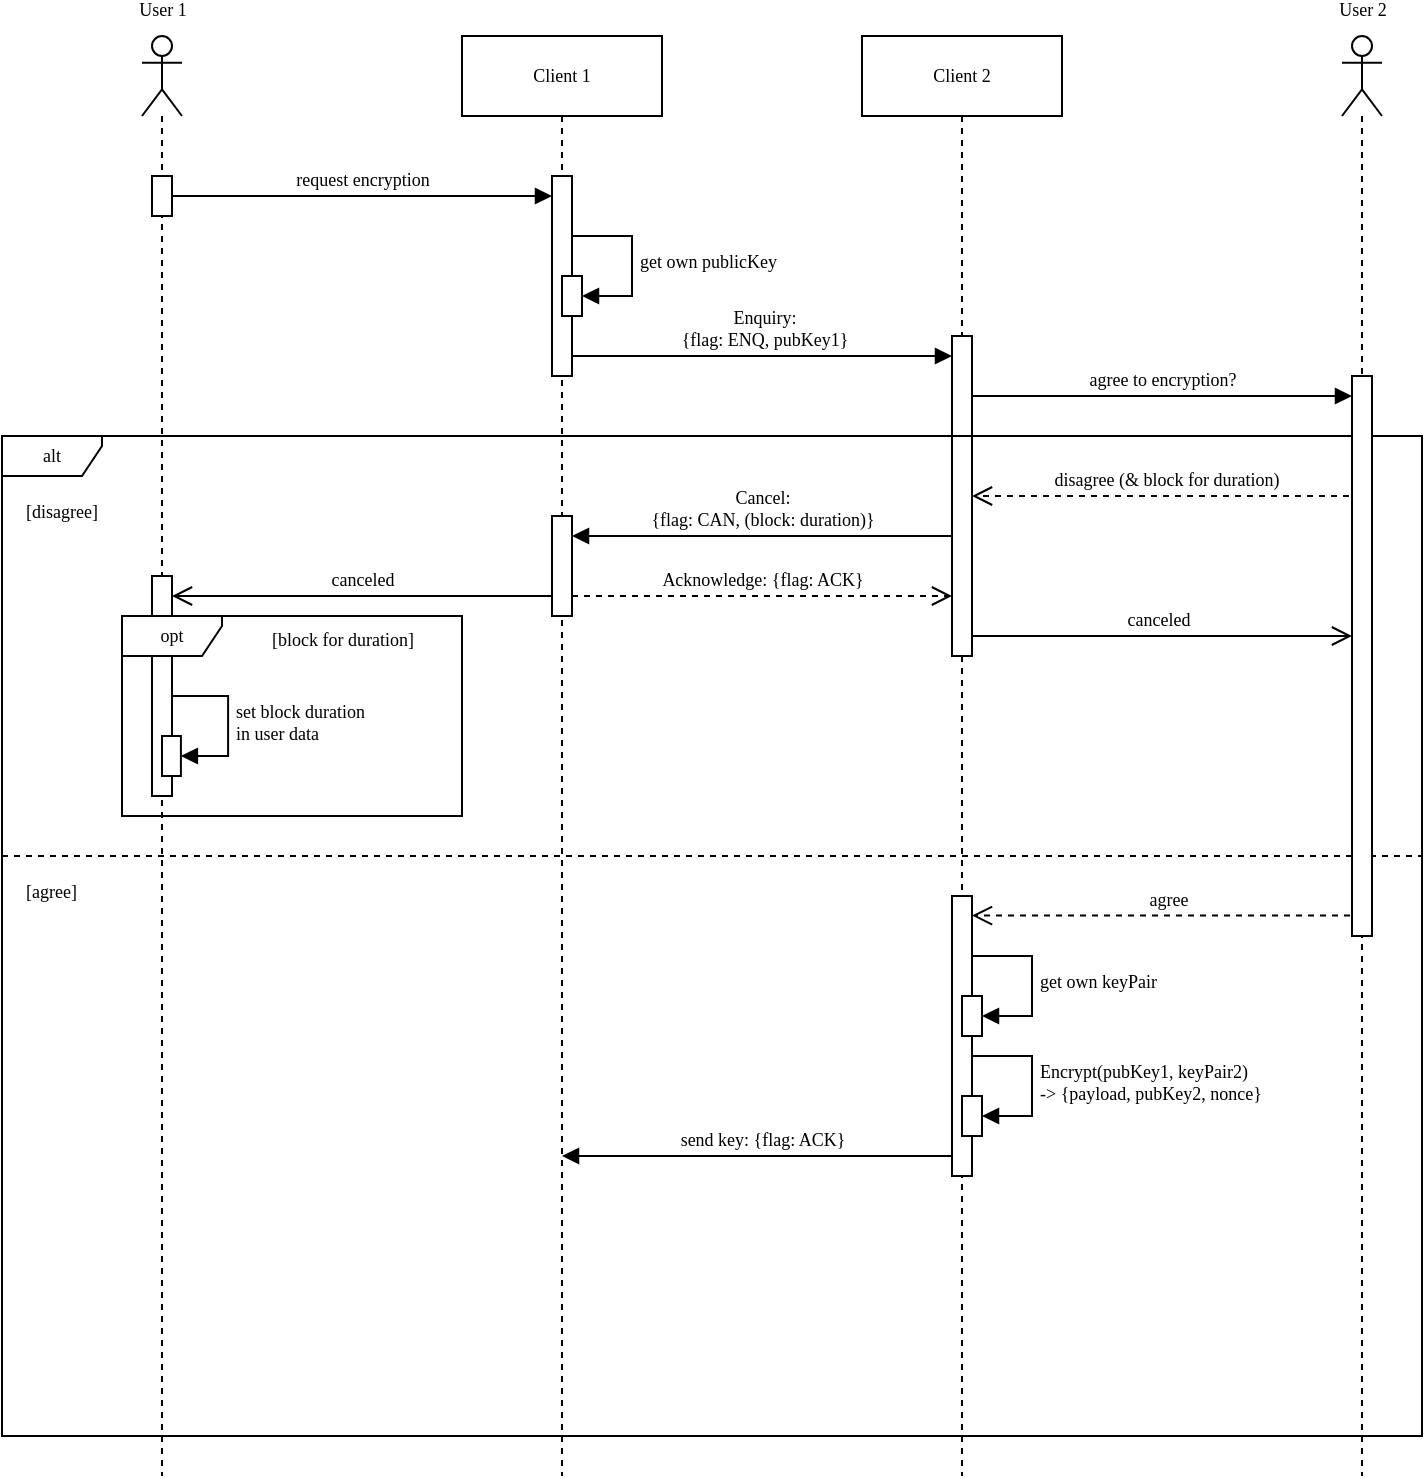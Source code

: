 <mxfile version="23.1.5" type="device">
  <diagram name="Page-1" id="2YBvvXClWsGukQMizWep">
    <mxGraphModel dx="1185" dy="688" grid="1" gridSize="10" guides="1" tooltips="1" connect="1" arrows="0" fold="1" page="1" pageScale="1" pageWidth="850" pageHeight="1100" math="0" shadow="0">
      <root>
        <mxCell id="0" />
        <mxCell id="1" parent="0" />
        <mxCell id="Qm1iwAKYmfylE49Ezy-k-90" value="send key: {flag: ACK}" style="html=1;verticalAlign=bottom;endArrow=block;curved=0;rounded=0;fontSize=9;fontFamily=Lucida Console;labelBackgroundColor=none;" edge="1" parent="1" source="aM9ryv3xv72pqoxQDRHE-5" target="aM9ryv3xv72pqoxQDRHE-1">
          <mxGeometry width="80" relative="1" as="geometry">
            <mxPoint x="555" y="600" as="sourcePoint" />
            <mxPoint x="365" y="600" as="targetPoint" />
            <Array as="points">
              <mxPoint x="410" y="600" />
            </Array>
          </mxGeometry>
        </mxCell>
        <mxCell id="Qm1iwAKYmfylE49Ezy-k-19" value="canceled" style="html=1;verticalAlign=bottom;endArrow=open;curved=0;rounded=0;endFill=0;endSize=8;fontSize=9;fontFamily=Lucida Console;labelBackgroundColor=none;" edge="1" parent="1" target="Qm1iwAKYmfylE49Ezy-k-32">
          <mxGeometry width="80" relative="1" as="geometry">
            <mxPoint x="560" y="340" as="sourcePoint" />
            <mxPoint x="750" y="340.0" as="targetPoint" />
            <Array as="points">
              <mxPoint x="615" y="340" />
            </Array>
          </mxGeometry>
        </mxCell>
        <mxCell id="aM9ryv3xv72pqoxQDRHE-1" value="Client 1" style="shape=umlLifeline;perimeter=lifelinePerimeter;whiteSpace=wrap;html=1;container=0;dropTarget=0;collapsible=0;recursiveResize=0;outlineConnect=0;portConstraint=eastwest;newEdgeStyle={&quot;edgeStyle&quot;:&quot;elbowEdgeStyle&quot;,&quot;elbow&quot;:&quot;vertical&quot;,&quot;curved&quot;:0,&quot;rounded&quot;:0};fontSize=9;fontFamily=Lucida Console;labelBackgroundColor=none;" parent="1" vertex="1">
          <mxGeometry x="310" y="40" width="100" height="720" as="geometry" />
        </mxCell>
        <mxCell id="G5y6H1Q0InbkYZ5HYuAN-53" value="get own publicKey" style="html=1;align=left;spacingLeft=2;endArrow=block;rounded=0;edgeStyle=orthogonalEdgeStyle;curved=0;rounded=0;fontFamily=Lucida Console;fontSize=9;fontColor=default;labelBackgroundColor=none;" parent="aM9ryv3xv72pqoxQDRHE-1" target="G5y6H1Q0InbkYZ5HYuAN-52" edge="1">
          <mxGeometry relative="1" as="geometry">
            <mxPoint x="55" y="100" as="sourcePoint" />
            <Array as="points">
              <mxPoint x="85" y="130" />
            </Array>
          </mxGeometry>
        </mxCell>
        <mxCell id="Qm1iwAKYmfylE49Ezy-k-1" value="" style="html=1;points=[[0,0,0,0,5],[0,1,0,0,-5],[1,0,0,0,5],[1,1,0,0,-5]];perimeter=orthogonalPerimeter;outlineConnect=0;targetShapes=umlLifeline;portConstraint=eastwest;newEdgeStyle={&quot;curved&quot;:0,&quot;rounded&quot;:0};fontSize=9;fontFamily=Lucida Console;labelBackgroundColor=none;" vertex="1" parent="aM9ryv3xv72pqoxQDRHE-1">
          <mxGeometry x="45" y="70" width="10" height="100" as="geometry" />
        </mxCell>
        <mxCell id="G5y6H1Q0InbkYZ5HYuAN-52" value="" style="html=1;points=[[0,0,0,0,5],[0,1,0,0,-5],[1,0,0,0,5],[1,1,0,0,-5]];perimeter=orthogonalPerimeter;outlineConnect=0;targetShapes=umlLifeline;portConstraint=eastwest;newEdgeStyle={&quot;curved&quot;:0,&quot;rounded&quot;:0};rounded=0;align=center;verticalAlign=middle;fontFamily=Lucida Console;fontSize=9;fontColor=default;fillColor=default;gradientColor=none;labelBackgroundColor=none;" parent="aM9ryv3xv72pqoxQDRHE-1" vertex="1">
          <mxGeometry x="50" y="120" width="10" height="20" as="geometry" />
        </mxCell>
        <mxCell id="aM9ryv3xv72pqoxQDRHE-5" value="Client 2" style="shape=umlLifeline;perimeter=lifelinePerimeter;whiteSpace=wrap;html=1;container=0;dropTarget=0;collapsible=0;recursiveResize=0;outlineConnect=0;portConstraint=eastwest;newEdgeStyle={&quot;edgeStyle&quot;:&quot;elbowEdgeStyle&quot;,&quot;elbow&quot;:&quot;vertical&quot;,&quot;curved&quot;:0,&quot;rounded&quot;:0};fontSize=9;fontFamily=Lucida Console;labelBackgroundColor=none;" parent="1" vertex="1">
          <mxGeometry x="510" y="40" width="100" height="720" as="geometry" />
        </mxCell>
        <mxCell id="Qm1iwAKYmfylE49Ezy-k-33" value="" style="html=1;points=[[0,0,0,0,5],[0,1,0,0,-5],[1,0,0,0,5],[1,1,0,0,-5]];perimeter=orthogonalPerimeter;outlineConnect=0;targetShapes=umlLifeline;portConstraint=eastwest;newEdgeStyle={&quot;curved&quot;:0,&quot;rounded&quot;:0};fontFamily=Lucida Console;fontSize=9;fontColor=default;labelBackgroundColor=none;" vertex="1" parent="aM9ryv3xv72pqoxQDRHE-5">
          <mxGeometry x="45" y="430" width="10" height="140" as="geometry" />
        </mxCell>
        <mxCell id="Qm1iwAKYmfylE49Ezy-k-26" value="" style="html=1;points=[[0,0,0,0,5],[0,1,0,0,-5],[1,0,0,0,5],[1,1,0,0,-5]];perimeter=orthogonalPerimeter;outlineConnect=0;targetShapes=umlLifeline;portConstraint=eastwest;newEdgeStyle={&quot;curved&quot;:0,&quot;rounded&quot;:0};fontFamily=Lucida Console;fontSize=9;fontColor=default;labelBackgroundColor=none;" vertex="1" parent="aM9ryv3xv72pqoxQDRHE-5">
          <mxGeometry x="45" y="150" width="10" height="160" as="geometry" />
        </mxCell>
        <mxCell id="G5y6H1Q0InbkYZ5HYuAN-16" value="&lt;font style=&quot;font-size: 9px;&quot;&gt;User 1&lt;/font&gt;" style="shape=umlLifeline;perimeter=lifelinePerimeter;whiteSpace=wrap;html=1;container=1;dropTarget=0;collapsible=0;recursiveResize=0;outlineConnect=0;portConstraint=eastwest;newEdgeStyle={&quot;curved&quot;:0,&quot;rounded&quot;:0};participant=umlActor;&#xa;verticalLabelPosition=top;verticalAlign=top;spacingTop=-25;fontSize=9;fontFamily=Lucida Console;whiteSpace=nowrap;labelBackgroundColor=none;" parent="1" vertex="1">
          <mxGeometry x="150" y="40" width="20" height="720" as="geometry" />
        </mxCell>
        <mxCell id="Qm1iwAKYmfylE49Ezy-k-36" value="" style="html=1;points=[[0,0,0,0,5],[0,1,0,0,-5],[1,0,0,0,5],[1,1,0,0,-5]];perimeter=orthogonalPerimeter;outlineConnect=0;targetShapes=umlLifeline;portConstraint=eastwest;newEdgeStyle={&quot;curved&quot;:0,&quot;rounded&quot;:0};fontFamily=Lucida Console;fontSize=9;fontColor=default;labelBackgroundColor=none;" vertex="1" parent="G5y6H1Q0InbkYZ5HYuAN-16">
          <mxGeometry x="5" y="270" width="10" height="110" as="geometry" />
        </mxCell>
        <mxCell id="G5y6H1Q0InbkYZ5HYuAN-50" value="request encryption" style="html=1;verticalAlign=bottom;endArrow=block;curved=0;rounded=0;fontFamily=Lucida Console;fontSize=9;fontColor=default;labelBackgroundColor=none;" parent="1" edge="1" target="Qm1iwAKYmfylE49Ezy-k-1" source="Qm1iwAKYmfylE49Ezy-k-37">
          <mxGeometry width="80" relative="1" as="geometry">
            <mxPoint x="159.929" y="120" as="sourcePoint" />
            <mxPoint x="320" y="120" as="targetPoint" />
          </mxGeometry>
        </mxCell>
        <mxCell id="G5y6H1Q0InbkYZ5HYuAN-51" value="&lt;font style=&quot;font-size: 9px;&quot;&gt;Enquiry:&lt;br style=&quot;font-size: 9px;&quot;&gt;{flag: ENQ, pubKey1}&lt;/font&gt;" style="html=1;verticalAlign=bottom;endArrow=block;curved=0;rounded=0;fontFamily=Lucida Console;fontSize=9;fontColor=default;labelBackgroundColor=none;" parent="1" edge="1">
          <mxGeometry x="0.004" width="80" relative="1" as="geometry">
            <mxPoint x="365" y="200" as="sourcePoint" />
            <mxPoint x="555" y="200" as="targetPoint" />
            <mxPoint as="offset" />
          </mxGeometry>
        </mxCell>
        <mxCell id="G5y6H1Q0InbkYZ5HYuAN-59" value="agree to encryption?" style="html=1;verticalAlign=bottom;endArrow=block;curved=0;rounded=0;fontFamily=Lucida Console;fontSize=9;fontColor=default;labelBackgroundColor=none;" parent="1" edge="1">
          <mxGeometry width="80" relative="1" as="geometry">
            <mxPoint x="565" y="220" as="sourcePoint" />
            <mxPoint x="755" y="220" as="targetPoint" />
          </mxGeometry>
        </mxCell>
        <mxCell id="G5y6H1Q0InbkYZ5HYuAN-60" value="&lt;font style=&quot;font-size: 9px;&quot;&gt;alt&lt;/font&gt;" style="shape=umlFrame;whiteSpace=wrap;html=1;pointerEvents=0;recursiveResize=0;container=1;collapsible=0;width=50;rounded=0;align=center;verticalAlign=middle;fontFamily=Lucida Console;fontSize=9;fontColor=default;fillColor=default;gradientColor=none;height=20;movable=1;resizable=1;rotatable=1;deletable=1;editable=1;locked=0;connectable=1;labelBackgroundColor=none;" parent="1" vertex="1">
          <mxGeometry x="80" y="240" width="710" height="500" as="geometry" />
        </mxCell>
        <mxCell id="G5y6H1Q0InbkYZ5HYuAN-61" value="[disagree]" style="text;html=1;fontFamily=Lucida Console;fontSize=9;fontColor=default;verticalAlign=top;spacing=2;spacingTop=-4;labelBackgroundColor=none;" parent="G5y6H1Q0InbkYZ5HYuAN-60" vertex="1">
          <mxGeometry width="100" height="20" relative="1" as="geometry">
            <mxPoint x="10" y="30" as="offset" />
          </mxGeometry>
        </mxCell>
        <mxCell id="G5y6H1Q0InbkYZ5HYuAN-62" value="[agree]" style="line;strokeWidth=1;dashed=1;labelPosition=center;verticalLabelPosition=bottom;align=left;verticalAlign=middle;spacingLeft=10;spacingTop=-5;html=1;whiteSpace=wrap;rounded=0;fontFamily=Lucida Console;fontSize=9;fontColor=default;fillColor=none;gradientColor=none;movable=1;resizable=1;rotatable=1;deletable=1;editable=1;locked=0;connectable=1;labelBackgroundColor=none;" parent="G5y6H1Q0InbkYZ5HYuAN-60" vertex="1">
          <mxGeometry y="200" width="710" height="20" as="geometry" />
        </mxCell>
        <mxCell id="Qm1iwAKYmfylE49Ezy-k-16" value="agree" style="html=1;verticalAlign=bottom;endArrow=open;dashed=1;endSize=8;curved=0;rounded=0;fontSize=9;fontFamily=Lucida Console;labelBackgroundColor=none;" edge="1" parent="1" target="Qm1iwAKYmfylE49Ezy-k-33">
          <mxGeometry relative="1" as="geometry">
            <mxPoint x="760" y="479.76" as="sourcePoint" />
            <mxPoint x="570" y="479.76" as="targetPoint" />
          </mxGeometry>
        </mxCell>
        <mxCell id="Qm1iwAKYmfylE49Ezy-k-17" value="Cancel:&lt;br&gt;{flag: CAN, (block: duration)}" style="html=1;verticalAlign=bottom;endArrow=block;curved=0;rounded=0;fontSize=9;fontFamily=Lucida Console;labelBackgroundColor=none;" edge="1" parent="1" source="Qm1iwAKYmfylE49Ezy-k-26" target="Qm1iwAKYmfylE49Ezy-k-27">
          <mxGeometry width="80" relative="1" as="geometry">
            <mxPoint x="550" y="290" as="sourcePoint" />
            <mxPoint x="370" y="290" as="targetPoint" />
            <Array as="points">
              <mxPoint x="410" y="290" />
            </Array>
          </mxGeometry>
        </mxCell>
        <mxCell id="Qm1iwAKYmfylE49Ezy-k-18" value="Acknowledge: {flag: ACK}" style="html=1;verticalAlign=bottom;endArrow=open;dashed=1;endSize=8;curved=0;rounded=0;fontSize=9;fontFamily=Lucida Console;labelBackgroundColor=none;" edge="1" parent="1">
          <mxGeometry relative="1" as="geometry">
            <mxPoint x="365" y="320" as="sourcePoint" />
            <mxPoint x="555" y="320" as="targetPoint" />
          </mxGeometry>
        </mxCell>
        <mxCell id="Qm1iwAKYmfylE49Ezy-k-22" value="canceled" style="html=1;verticalAlign=bottom;endArrow=open;curved=0;rounded=0;endFill=0;endSize=8;fontSize=9;fontFamily=Lucida Console;labelBackgroundColor=none;" edge="1" parent="1">
          <mxGeometry width="80" relative="1" as="geometry">
            <mxPoint x="355" y="320" as="sourcePoint" />
            <mxPoint x="165" y="320" as="targetPoint" />
            <Array as="points">
              <mxPoint x="220.07" y="320" />
            </Array>
          </mxGeometry>
        </mxCell>
        <mxCell id="Qm1iwAKYmfylE49Ezy-k-23" value="disagree (&amp;amp; block for duration)" style="html=1;verticalAlign=bottom;endArrow=open;dashed=1;endSize=8;curved=0;rounded=0;fontSize=9;fontFamily=Lucida Console;labelBackgroundColor=none;" edge="1" parent="1" source="G5y6H1Q0InbkYZ5HYuAN-28">
          <mxGeometry relative="1" as="geometry">
            <mxPoint x="740" y="270" as="sourcePoint" />
            <mxPoint x="565" y="270" as="targetPoint" />
          </mxGeometry>
        </mxCell>
        <mxCell id="Qm1iwAKYmfylE49Ezy-k-24" value="" style="html=1;verticalAlign=bottom;endArrow=none;dashed=1;endSize=8;curved=0;rounded=0;endFill=0;fontSize=9;fontFamily=Lucida Console;labelBackgroundColor=none;" edge="1" parent="1" target="G5y6H1Q0InbkYZ5HYuAN-28">
          <mxGeometry relative="1" as="geometry">
            <mxPoint x="759.5" y="270" as="sourcePoint" />
            <mxPoint x="559.929" y="270" as="targetPoint" />
          </mxGeometry>
        </mxCell>
        <mxCell id="G5y6H1Q0InbkYZ5HYuAN-28" value="User 2" style="shape=umlLifeline;perimeter=lifelinePerimeter;whiteSpace=wrap;html=1;container=1;dropTarget=0;collapsible=0;recursiveResize=0;outlineConnect=0;portConstraint=eastwest;newEdgeStyle={&quot;curved&quot;:0,&quot;rounded&quot;:0};participant=umlActor;&#xa;verticalLabelPosition=top;verticalAlign=top;spacingTop=-25;fontSize=9;fontFamily=Lucida Console;whiteSpace=nowrap;labelBackgroundColor=none;" parent="1" vertex="1">
          <mxGeometry x="750" y="40" width="20" height="720" as="geometry" />
        </mxCell>
        <mxCell id="Qm1iwAKYmfylE49Ezy-k-32" value="" style="html=1;points=[[0,0,0,0,5],[0,1,0,0,-5],[1,0,0,0,5],[1,1,0,0,-5]];perimeter=orthogonalPerimeter;outlineConnect=0;targetShapes=umlLifeline;portConstraint=eastwest;newEdgeStyle={&quot;curved&quot;:0,&quot;rounded&quot;:0};fontFamily=Lucida Console;fontSize=9;fontColor=default;labelBackgroundColor=none;" vertex="1" parent="G5y6H1Q0InbkYZ5HYuAN-28">
          <mxGeometry x="5" y="170" width="10" height="280" as="geometry" />
        </mxCell>
        <mxCell id="Qm1iwAKYmfylE49Ezy-k-27" value="" style="html=1;points=[[0,0,0,0,5],[0,1,0,0,-5],[1,0,0,0,5],[1,1,0,0,-5]];perimeter=orthogonalPerimeter;outlineConnect=0;targetShapes=umlLifeline;portConstraint=eastwest;newEdgeStyle={&quot;curved&quot;:0,&quot;rounded&quot;:0};fontFamily=Lucida Console;fontSize=9;fontColor=default;labelBackgroundColor=none;" vertex="1" parent="1">
          <mxGeometry x="355" y="280" width="10" height="50" as="geometry" />
        </mxCell>
        <mxCell id="Qm1iwAKYmfylE49Ezy-k-38" value="" style="html=1;verticalAlign=bottom;endArrow=block;curved=0;rounded=0;fontFamily=Lucida Console;fontSize=9;fontColor=default;labelBackgroundColor=none;" edge="1" parent="1" target="Qm1iwAKYmfylE49Ezy-k-37">
          <mxGeometry width="80" relative="1" as="geometry">
            <mxPoint x="159.929" y="120" as="sourcePoint" />
            <mxPoint x="359.5" y="120" as="targetPoint" />
          </mxGeometry>
        </mxCell>
        <mxCell id="Qm1iwAKYmfylE49Ezy-k-37" value="" style="html=1;points=[[0,0,0,0,5],[0,1,0,0,-5],[1,0,0,0,5],[1,1,0,0,-5]];perimeter=orthogonalPerimeter;outlineConnect=0;targetShapes=umlLifeline;portConstraint=eastwest;newEdgeStyle={&quot;curved&quot;:0,&quot;rounded&quot;:0};fontFamily=Lucida Console;fontSize=9;fontColor=default;labelBackgroundColor=none;" vertex="1" parent="1">
          <mxGeometry x="155" y="110" width="10" height="20" as="geometry" />
        </mxCell>
        <mxCell id="Qm1iwAKYmfylE49Ezy-k-91" value="Encrypt(pubKey1, keyPair2)&lt;br style=&quot;font-size: 9px;&quot;&gt;-&amp;gt; {payload, pubKey2, nonce}" style="html=1;align=left;spacingLeft=2;endArrow=block;rounded=0;edgeStyle=orthogonalEdgeStyle;curved=0;rounded=0;fontFamily=Lucida Console;fontSize=9;fontColor=default;labelBackgroundColor=none;" edge="1" parent="1" target="Qm1iwAKYmfylE49Ezy-k-92">
          <mxGeometry relative="1" as="geometry">
            <mxPoint x="565" y="550" as="sourcePoint" />
            <Array as="points">
              <mxPoint x="595" y="580" />
            </Array>
          </mxGeometry>
        </mxCell>
        <mxCell id="Qm1iwAKYmfylE49Ezy-k-92" value="" style="html=1;points=[[0,0,0,0,5],[0,1,0,0,-5],[1,0,0,0,5],[1,1,0,0,-5]];perimeter=orthogonalPerimeter;outlineConnect=0;targetShapes=umlLifeline;portConstraint=eastwest;newEdgeStyle={&quot;curved&quot;:0,&quot;rounded&quot;:0};rounded=0;align=center;verticalAlign=middle;fontFamily=Lucida Console;fontSize=9;fontColor=default;fillColor=default;gradientColor=none;labelBackgroundColor=none;" vertex="1" parent="1">
          <mxGeometry x="560" y="570" width="10" height="20" as="geometry" />
        </mxCell>
        <mxCell id="Qm1iwAKYmfylE49Ezy-k-93" value="get own keyPair" style="html=1;align=left;spacingLeft=2;endArrow=block;rounded=0;edgeStyle=orthogonalEdgeStyle;curved=0;rounded=0;fontFamily=Lucida Console;fontSize=9;fontColor=default;labelBackgroundColor=none;" edge="1" parent="1" target="Qm1iwAKYmfylE49Ezy-k-94">
          <mxGeometry x="-0.003" relative="1" as="geometry">
            <mxPoint x="565" y="500" as="sourcePoint" />
            <Array as="points">
              <mxPoint x="595" y="530" />
            </Array>
            <mxPoint as="offset" />
          </mxGeometry>
        </mxCell>
        <mxCell id="Qm1iwAKYmfylE49Ezy-k-94" value="" style="html=1;points=[[0,0,0,0,5],[0,1,0,0,-5],[1,0,0,0,5],[1,1,0,0,-5]];perimeter=orthogonalPerimeter;outlineConnect=0;targetShapes=umlLifeline;portConstraint=eastwest;newEdgeStyle={&quot;curved&quot;:0,&quot;rounded&quot;:0};rounded=0;align=center;verticalAlign=middle;fontFamily=Lucida Console;fontSize=9;fontColor=default;fillColor=default;gradientColor=none;labelBackgroundColor=none;" vertex="1" parent="1">
          <mxGeometry x="560" y="520" width="10" height="20" as="geometry" />
        </mxCell>
        <mxCell id="Qm1iwAKYmfylE49Ezy-k-101" value="" style="group;fontSize=9;fontFamily=Lucida Console;labelBackgroundColor=none;" vertex="1" connectable="0" parent="1">
          <mxGeometry x="130" y="330" width="180" height="90" as="geometry" />
        </mxCell>
        <mxCell id="Qm1iwAKYmfylE49Ezy-k-100" value="[block for duration]" style="text;html=1;fontFamily=Lucida Console;fontSize=9;fontColor=default;verticalAlign=top;align=center;labelBackgroundColor=none;" vertex="1" parent="Qm1iwAKYmfylE49Ezy-k-101">
          <mxGeometry x="60" width="120" height="20" as="geometry" />
        </mxCell>
        <mxCell id="Qm1iwAKYmfylE49Ezy-k-102" value="set block duration&lt;br style=&quot;font-size: 9px;&quot;&gt;in user data" style="html=1;align=left;spacingLeft=2;endArrow=block;rounded=0;edgeStyle=orthogonalEdgeStyle;curved=0;rounded=0;fontFamily=Lucida Console;fontSize=9;fontColor=default;labelBackgroundColor=none;" edge="1" parent="Qm1iwAKYmfylE49Ezy-k-101" target="Qm1iwAKYmfylE49Ezy-k-103">
          <mxGeometry x="-0.003" relative="1" as="geometry">
            <mxPoint x="34.726" y="40" as="sourcePoint" />
            <Array as="points">
              <mxPoint x="63.059" y="70" />
            </Array>
            <mxPoint as="offset" />
          </mxGeometry>
        </mxCell>
        <mxCell id="Qm1iwAKYmfylE49Ezy-k-103" value="" style="html=1;points=[[0,0,0,0,5],[0,1,0,0,-5],[1,0,0,0,5],[1,1,0,0,-5]];perimeter=orthogonalPerimeter;outlineConnect=0;targetShapes=umlLifeline;portConstraint=eastwest;newEdgeStyle={&quot;curved&quot;:0,&quot;rounded&quot;:0};rounded=0;align=center;verticalAlign=middle;fontFamily=Lucida Console;fontSize=9;fontColor=default;fillColor=default;gradientColor=none;labelBackgroundColor=none;" vertex="1" parent="Qm1iwAKYmfylE49Ezy-k-101">
          <mxGeometry x="30.003" y="60" width="9.444" height="20" as="geometry" />
        </mxCell>
        <mxCell id="Qm1iwAKYmfylE49Ezy-k-99" value="opt" style="shape=umlFrame;whiteSpace=wrap;html=1;pointerEvents=0;fontFamily=Lucida Console;fontSize=9;fontColor=default;labelBackgroundColor=none;width=50;height=20;" vertex="1" parent="1">
          <mxGeometry x="140" y="330" width="170" height="100" as="geometry" />
        </mxCell>
      </root>
    </mxGraphModel>
  </diagram>
</mxfile>
